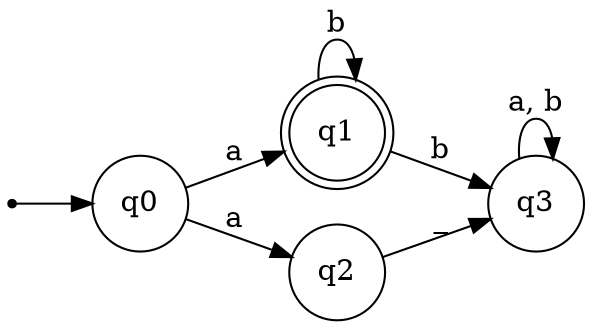 digraph {
    rankdir=LR;
    inic [shape=point];
    inic -> q0;
    q0 -> q1 [label="a"];
    q0 -> q2 [label="a"];
    q1 -> q1 [label="b"];
    q1 -> q3 [label="b"];
    q2 -> q3 [label="_"];
    q3 -> q3 [label="a, b"];
    q1 [shape=doublecircle];
    q0 [shape=circle];
    q2 [shape=circle];
    q3 [shape=circle];
}